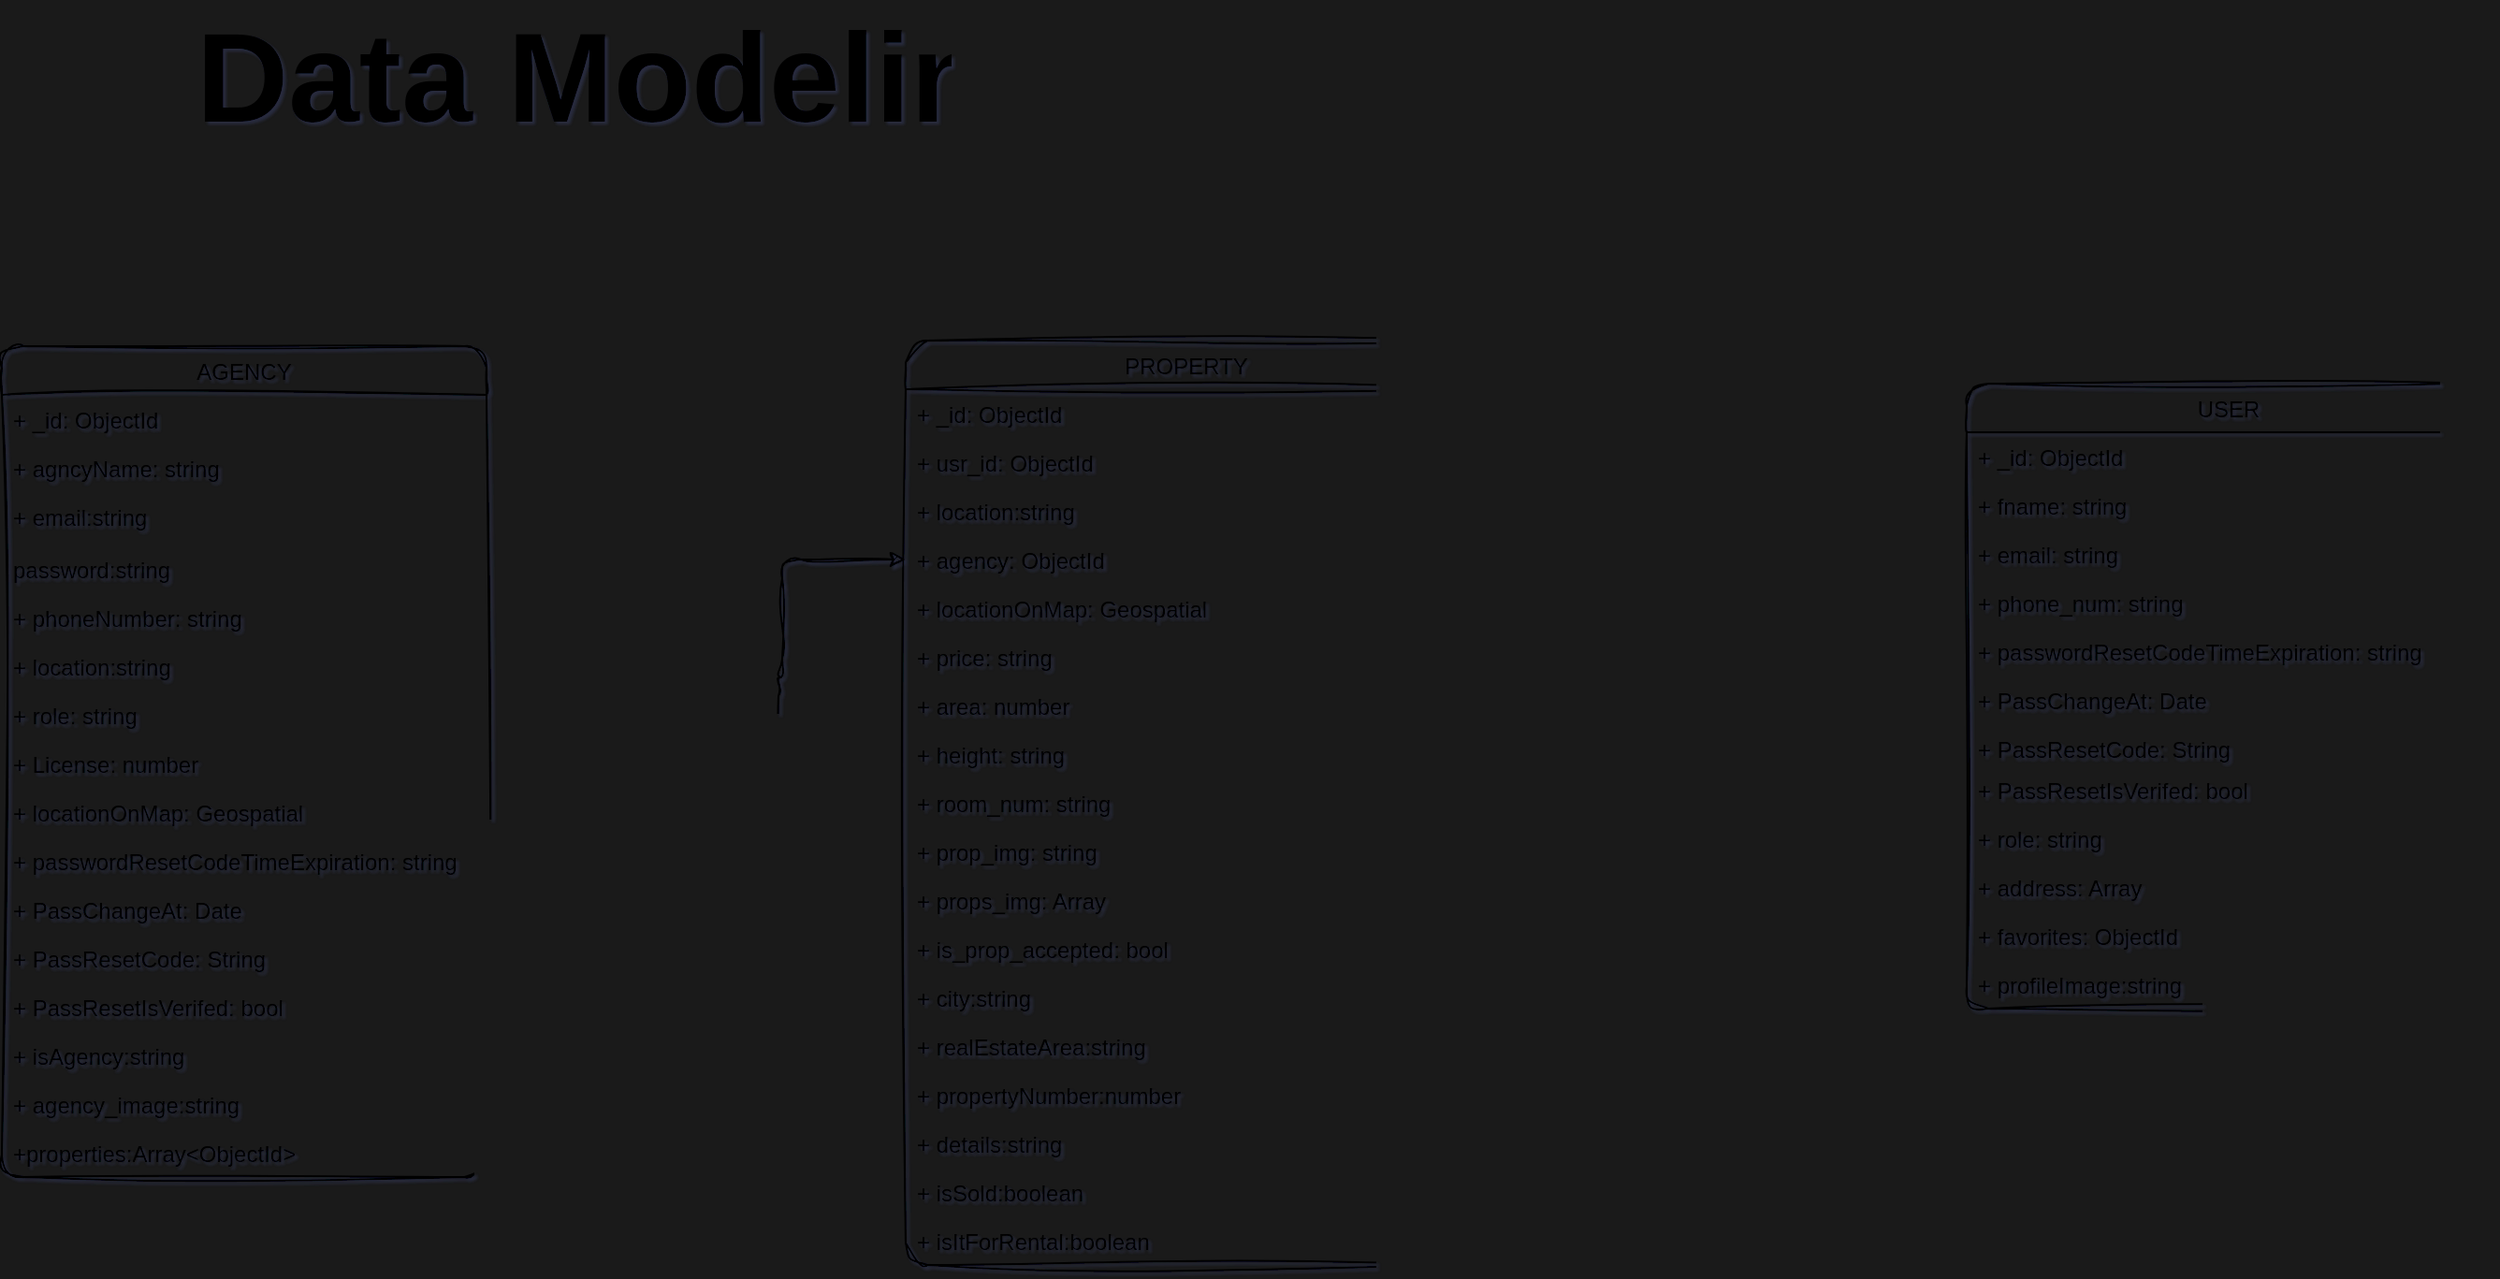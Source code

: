 <mxfile>
    <diagram id="vzXCRhNyl5j2p7qR3Trk" name="Page-1">
        <mxGraphModel dx="1575" dy="726" grid="0" gridSize="10" guides="1" tooltips="1" connect="1" arrows="1" fold="1" page="1" pageScale="1" pageWidth="1920" pageHeight="1200" background="#1A1A1A" math="0" shadow="1">
            <root>
                <mxCell id="0"/>
                <mxCell id="1" parent="0"/>
                <mxCell id="0DP9nleaZRQ_pvX_GCyk-1" value="USER" style="swimlane;fontStyle=0;childLayout=stackLayout;horizontal=1;startSize=26;fillColor=none;horizontalStack=0;resizeParent=1;resizeParentMax=0;resizeLast=0;collapsible=1;marginBottom=0;sketch=1;curveFitting=1;jiggle=2;rounded=1;" parent="1" vertex="1">
                    <mxGeometry x="1400" y="281" width="280" height="334" as="geometry"/>
                </mxCell>
                <mxCell id="0DP9nleaZRQ_pvX_GCyk-2" value="+ _id: ObjectId" style="text;strokeColor=none;fillColor=none;align=left;verticalAlign=top;spacingLeft=4;spacingRight=4;overflow=hidden;rotatable=0;points=[[0,0.5],[1,0.5]];portConstraint=eastwest;sketch=1;curveFitting=1;jiggle=2;rounded=1;" parent="0DP9nleaZRQ_pvX_GCyk-1" vertex="1">
                    <mxGeometry y="26" width="280" height="26" as="geometry"/>
                </mxCell>
                <mxCell id="0DP9nleaZRQ_pvX_GCyk-3" value="+ fname: string" style="text;strokeColor=none;fillColor=none;align=left;verticalAlign=top;spacingLeft=4;spacingRight=4;overflow=hidden;rotatable=0;points=[[0,0.5],[1,0.5]];portConstraint=eastwest;sketch=1;curveFitting=1;jiggle=2;rounded=1;" parent="0DP9nleaZRQ_pvX_GCyk-1" vertex="1">
                    <mxGeometry y="52" width="280" height="26" as="geometry"/>
                </mxCell>
                <mxCell id="0DP9nleaZRQ_pvX_GCyk-19" value="+ email: string" style="text;strokeColor=none;fillColor=none;align=left;verticalAlign=top;spacingLeft=4;spacingRight=4;overflow=hidden;rotatable=0;points=[[0,0.5],[1,0.5]];portConstraint=eastwest;sketch=1;curveFitting=1;jiggle=2;rounded=1;" parent="0DP9nleaZRQ_pvX_GCyk-1" vertex="1">
                    <mxGeometry y="78" width="280" height="26" as="geometry"/>
                </mxCell>
                <mxCell id="0DP9nleaZRQ_pvX_GCyk-20" value="+ phone_num: string" style="text;strokeColor=none;fillColor=none;align=left;verticalAlign=top;spacingLeft=4;spacingRight=4;overflow=hidden;rotatable=0;points=[[0,0.5],[1,0.5]];portConstraint=eastwest;sketch=1;curveFitting=1;jiggle=2;rounded=1;" parent="0DP9nleaZRQ_pvX_GCyk-1" vertex="1">
                    <mxGeometry y="104" width="280" height="26" as="geometry"/>
                </mxCell>
                <mxCell id="0DP9nleaZRQ_pvX_GCyk-4" value="+ passwordResetCodeTimeExpiration: string" style="text;strokeColor=none;fillColor=none;align=left;verticalAlign=top;spacingLeft=4;spacingRight=4;overflow=hidden;rotatable=0;points=[[0,0.5],[1,0.5]];portConstraint=eastwest;sketch=1;curveFitting=1;jiggle=2;rounded=1;" parent="0DP9nleaZRQ_pvX_GCyk-1" vertex="1">
                    <mxGeometry y="130" width="280" height="26" as="geometry"/>
                </mxCell>
                <mxCell id="0DP9nleaZRQ_pvX_GCyk-21" value="+ PassChangeAt: Date" style="text;strokeColor=none;fillColor=none;align=left;verticalAlign=top;spacingLeft=4;spacingRight=4;overflow=hidden;rotatable=0;points=[[0,0.5],[1,0.5]];portConstraint=eastwest;sketch=1;curveFitting=1;jiggle=2;rounded=1;" parent="0DP9nleaZRQ_pvX_GCyk-1" vertex="1">
                    <mxGeometry y="156" width="280" height="26" as="geometry"/>
                </mxCell>
                <mxCell id="0DP9nleaZRQ_pvX_GCyk-22" value="+ PassResetCode: String" style="text;strokeColor=none;fillColor=none;align=left;verticalAlign=top;spacingLeft=4;spacingRight=4;overflow=hidden;rotatable=0;points=[[0,0.5],[1,0.5]];portConstraint=eastwest;sketch=1;curveFitting=1;jiggle=2;rounded=1;" parent="0DP9nleaZRQ_pvX_GCyk-1" vertex="1">
                    <mxGeometry y="182" width="280" height="22" as="geometry"/>
                </mxCell>
                <mxCell id="0DP9nleaZRQ_pvX_GCyk-23" value="+ PassResetIsVerifed: bool" style="text;strokeColor=none;fillColor=none;align=left;verticalAlign=top;spacingLeft=4;spacingRight=4;overflow=hidden;rotatable=0;points=[[0,0.5],[1,0.5]];portConstraint=eastwest;sketch=1;curveFitting=1;jiggle=2;rounded=1;" parent="0DP9nleaZRQ_pvX_GCyk-1" vertex="1">
                    <mxGeometry y="204" width="280" height="26" as="geometry"/>
                </mxCell>
                <mxCell id="0DP9nleaZRQ_pvX_GCyk-24" value="+ role: string" style="text;strokeColor=none;fillColor=none;align=left;verticalAlign=top;spacingLeft=4;spacingRight=4;overflow=hidden;rotatable=0;points=[[0,0.5],[1,0.5]];portConstraint=eastwest;sketch=1;curveFitting=1;jiggle=2;rounded=1;" parent="0DP9nleaZRQ_pvX_GCyk-1" vertex="1">
                    <mxGeometry y="230" width="280" height="26" as="geometry"/>
                </mxCell>
                <mxCell id="0DP9nleaZRQ_pvX_GCyk-25" value="+ address: Array" style="text;strokeColor=none;fillColor=none;align=left;verticalAlign=top;spacingLeft=4;spacingRight=4;overflow=hidden;rotatable=0;points=[[0,0.5],[1,0.5]];portConstraint=eastwest;sketch=1;curveFitting=1;jiggle=2;rounded=1;" parent="0DP9nleaZRQ_pvX_GCyk-1" vertex="1">
                    <mxGeometry y="256" width="280" height="26" as="geometry"/>
                </mxCell>
                <mxCell id="0DP9nleaZRQ_pvX_GCyk-37" value="+ favorites: ObjectId" style="text;strokeColor=none;fillColor=none;align=left;verticalAlign=top;spacingLeft=4;spacingRight=4;overflow=hidden;rotatable=0;points=[[0,0.5],[1,0.5]];portConstraint=eastwest;sketch=1;curveFitting=1;jiggle=2;rounded=1;" parent="0DP9nleaZRQ_pvX_GCyk-1" vertex="1">
                    <mxGeometry y="282" width="280" height="26" as="geometry"/>
                </mxCell>
                <mxCell id="0DP9nleaZRQ_pvX_GCyk-42" value="+ profileImage:string" style="text;strokeColor=none;fillColor=none;align=left;verticalAlign=top;spacingLeft=4;spacingRight=4;overflow=hidden;rotatable=0;points=[[0,0.5],[1,0.5]];portConstraint=eastwest;sketch=1;curveFitting=1;jiggle=2;rounded=1;" parent="0DP9nleaZRQ_pvX_GCyk-1" vertex="1">
                    <mxGeometry y="308" width="280" height="26" as="geometry"/>
                </mxCell>
                <mxCell id="0DP9nleaZRQ_pvX_GCyk-5" value="AGENCY" style="swimlane;fontStyle=0;childLayout=stackLayout;horizontal=1;startSize=26;fillColor=none;horizontalStack=0;resizeParent=1;resizeParentMax=0;resizeLast=0;collapsible=1;marginBottom=0;sketch=1;curveFitting=1;jiggle=2;rounded=1;" parent="1" vertex="1">
                    <mxGeometry x="350" y="261" width="259" height="444" as="geometry"/>
                </mxCell>
                <mxCell id="0DP9nleaZRQ_pvX_GCyk-7" value="+ _id: ObjectId" style="text;strokeColor=none;fillColor=none;align=left;verticalAlign=top;spacingLeft=4;spacingRight=4;overflow=hidden;rotatable=0;points=[[0,0.5],[1,0.5]];portConstraint=eastwest;sketch=1;curveFitting=1;jiggle=2;rounded=1;" parent="0DP9nleaZRQ_pvX_GCyk-5" vertex="1">
                    <mxGeometry y="26" width="259" height="26" as="geometry"/>
                </mxCell>
                <mxCell id="0DP9nleaZRQ_pvX_GCyk-27" value="+ agncyName: string" style="text;strokeColor=none;fillColor=none;align=left;verticalAlign=top;spacingLeft=4;spacingRight=4;overflow=hidden;rotatable=0;points=[[0,0.5],[1,0.5]];portConstraint=eastwest;sketch=1;curveFitting=1;jiggle=2;rounded=1;" parent="0DP9nleaZRQ_pvX_GCyk-5" vertex="1">
                    <mxGeometry y="52" width="259" height="26" as="geometry"/>
                </mxCell>
                <mxCell id="13" value="+ email:string" style="text;strokeColor=none;fillColor=none;align=left;verticalAlign=top;spacingLeft=4;spacingRight=4;overflow=hidden;rotatable=0;points=[[0,0.5],[1,0.5]];portConstraint=eastwest;sketch=1;curveFitting=1;jiggle=2;rounded=1;" parent="0DP9nleaZRQ_pvX_GCyk-5" vertex="1">
                    <mxGeometry y="78" width="259" height="28" as="geometry"/>
                </mxCell>
                <mxCell id="14" value="password:string" style="text;strokeColor=none;fillColor=none;align=left;verticalAlign=top;spacingLeft=4;spacingRight=4;overflow=hidden;rotatable=0;points=[[0,0.5],[1,0.5]];portConstraint=eastwest;sketch=1;curveFitting=1;jiggle=2;rounded=1;" parent="0DP9nleaZRQ_pvX_GCyk-5" vertex="1">
                    <mxGeometry y="106" width="259" height="26" as="geometry"/>
                </mxCell>
                <mxCell id="0DP9nleaZRQ_pvX_GCyk-8" value="+ phoneNumber: string" style="text;strokeColor=none;fillColor=none;align=left;verticalAlign=top;spacingLeft=4;spacingRight=4;overflow=hidden;rotatable=0;points=[[0,0.5],[1,0.5]];portConstraint=eastwest;sketch=1;curveFitting=1;jiggle=2;rounded=1;" parent="0DP9nleaZRQ_pvX_GCyk-5" vertex="1">
                    <mxGeometry y="132" width="259" height="26" as="geometry"/>
                </mxCell>
                <mxCell id="12" value="+ location:string" style="text;strokeColor=none;fillColor=none;align=left;verticalAlign=top;spacingLeft=4;spacingRight=4;overflow=hidden;rotatable=0;points=[[0,0.5],[1,0.5]];portConstraint=eastwest;sketch=1;curveFitting=1;jiggle=2;rounded=1;" parent="0DP9nleaZRQ_pvX_GCyk-5" vertex="1">
                    <mxGeometry y="158" width="259" height="26" as="geometry"/>
                </mxCell>
                <mxCell id="30" value="+ role: string" style="text;strokeColor=none;fillColor=none;align=left;verticalAlign=top;spacingLeft=4;spacingRight=4;overflow=hidden;rotatable=0;points=[[0,0.5],[1,0.5]];portConstraint=eastwest;sketch=1;curveFitting=1;jiggle=2;rounded=1;" vertex="1" parent="0DP9nleaZRQ_pvX_GCyk-5">
                    <mxGeometry y="184" width="259" height="26" as="geometry"/>
                </mxCell>
                <mxCell id="0DP9nleaZRQ_pvX_GCyk-28" value="+ License: number" style="text;strokeColor=none;fillColor=none;align=left;verticalAlign=top;spacingLeft=4;spacingRight=4;overflow=hidden;rotatable=0;points=[[0,0.5],[1,0.5]];portConstraint=eastwest;sketch=1;curveFitting=1;jiggle=2;rounded=1;" parent="0DP9nleaZRQ_pvX_GCyk-5" vertex="1">
                    <mxGeometry y="210" width="259" height="26" as="geometry"/>
                </mxCell>
                <mxCell id="0DP9nleaZRQ_pvX_GCyk-26" value="+ locationOnMap: Geospatial" style="text;strokeColor=none;fillColor=none;align=left;verticalAlign=top;spacingLeft=4;spacingRight=4;overflow=hidden;rotatable=0;points=[[0,0.5],[1,0.5]];portConstraint=eastwest;sketch=1;curveFitting=1;jiggle=2;rounded=1;" parent="0DP9nleaZRQ_pvX_GCyk-5" vertex="1">
                    <mxGeometry y="236" width="259" height="26" as="geometry"/>
                </mxCell>
                <mxCell id="15" value="+ passwordResetCodeTimeExpiration: string" style="text;strokeColor=none;fillColor=none;align=left;verticalAlign=top;spacingLeft=4;spacingRight=4;overflow=hidden;rotatable=0;points=[[0,0.5],[1,0.5]];portConstraint=eastwest;sketch=1;curveFitting=1;jiggle=2;rounded=1;" parent="0DP9nleaZRQ_pvX_GCyk-5" vertex="1">
                    <mxGeometry y="262" width="259" height="26" as="geometry"/>
                </mxCell>
                <mxCell id="23" value="+ PassChangeAt: Date" style="text;strokeColor=none;fillColor=none;align=left;verticalAlign=top;spacingLeft=4;spacingRight=4;overflow=hidden;rotatable=0;points=[[0,0.5],[1,0.5]];portConstraint=eastwest;sketch=1;curveFitting=1;jiggle=2;rounded=1;" parent="0DP9nleaZRQ_pvX_GCyk-5" vertex="1">
                    <mxGeometry y="288" width="259" height="26" as="geometry"/>
                </mxCell>
                <mxCell id="22" value="+ PassResetCode: String&#10;" style="text;strokeColor=none;fillColor=none;align=left;verticalAlign=top;spacingLeft=4;spacingRight=4;overflow=hidden;rotatable=0;points=[[0,0.5],[1,0.5]];portConstraint=eastwest;sketch=1;curveFitting=1;jiggle=2;rounded=1;" parent="0DP9nleaZRQ_pvX_GCyk-5" vertex="1">
                    <mxGeometry y="314" width="259" height="26" as="geometry"/>
                </mxCell>
                <mxCell id="21" value="+ PassResetIsVerifed: bool" style="text;strokeColor=none;fillColor=none;align=left;verticalAlign=top;spacingLeft=4;spacingRight=4;overflow=hidden;rotatable=0;points=[[0,0.5],[1,0.5]];portConstraint=eastwest;sketch=1;curveFitting=1;jiggle=2;rounded=1;" parent="0DP9nleaZRQ_pvX_GCyk-5" vertex="1">
                    <mxGeometry y="340" width="259" height="26" as="geometry"/>
                </mxCell>
                <mxCell id="20" value="+ isAgency:string" style="text;strokeColor=none;fillColor=none;align=left;verticalAlign=top;spacingLeft=4;spacingRight=4;overflow=hidden;rotatable=0;points=[[0,0.5],[1,0.5]];portConstraint=eastwest;sketch=1;curveFitting=1;jiggle=2;rounded=1;" parent="0DP9nleaZRQ_pvX_GCyk-5" vertex="1">
                    <mxGeometry y="366" width="259" height="26" as="geometry"/>
                </mxCell>
                <mxCell id="26" value="+ agency_image:string" style="text;strokeColor=none;fillColor=none;align=left;verticalAlign=top;spacingLeft=4;spacingRight=4;overflow=hidden;rotatable=0;points=[[0,0.5],[1,0.5]];portConstraint=eastwest;sketch=1;curveFitting=1;jiggle=2;rounded=1;" parent="0DP9nleaZRQ_pvX_GCyk-5" vertex="1">
                    <mxGeometry y="392" width="259" height="26" as="geometry"/>
                </mxCell>
                <mxCell id="25" value="+properties:Array&lt;ObjectId&gt;" style="text;strokeColor=none;fillColor=none;align=left;verticalAlign=top;spacingLeft=4;spacingRight=4;overflow=hidden;rotatable=0;points=[[0,0.5],[1,0.5]];portConstraint=eastwest;sketch=1;curveFitting=1;jiggle=2;rounded=1;" parent="0DP9nleaZRQ_pvX_GCyk-5" vertex="1">
                    <mxGeometry y="418" width="259" height="26" as="geometry"/>
                </mxCell>
                <mxCell id="0DP9nleaZRQ_pvX_GCyk-9" value="PROPERTY" style="swimlane;fontStyle=0;childLayout=stackLayout;horizontal=1;startSize=26;fillColor=none;horizontalStack=0;resizeParent=1;resizeParentMax=0;resizeLast=0;collapsible=1;marginBottom=0;sketch=1;curveFitting=1;jiggle=2;rounded=1;" parent="1" vertex="1">
                    <mxGeometry x="833" y="258" width="300" height="494" as="geometry"/>
                </mxCell>
                <mxCell id="0DP9nleaZRQ_pvX_GCyk-12" value="+ _id: ObjectId" style="text;strokeColor=none;fillColor=none;align=left;verticalAlign=top;spacingLeft=4;spacingRight=4;overflow=hidden;rotatable=0;points=[[0,0.5],[1,0.5]];portConstraint=eastwest;sketch=1;curveFitting=1;jiggle=2;rounded=1;" parent="0DP9nleaZRQ_pvX_GCyk-9" vertex="1">
                    <mxGeometry y="26" width="300" height="26" as="geometry"/>
                </mxCell>
                <mxCell id="0DP9nleaZRQ_pvX_GCyk-10" value="+ usr_id: ObjectId" style="text;strokeColor=none;fillColor=none;align=left;verticalAlign=top;spacingLeft=4;spacingRight=4;overflow=hidden;rotatable=0;points=[[0,0.5],[1,0.5]];portConstraint=eastwest;sketch=1;curveFitting=1;jiggle=2;rounded=1;" parent="0DP9nleaZRQ_pvX_GCyk-9" vertex="1">
                    <mxGeometry y="52" width="300" height="26" as="geometry"/>
                </mxCell>
                <mxCell id="4" value="+ location:string" style="text;strokeColor=none;fillColor=none;align=left;verticalAlign=top;spacingLeft=4;spacingRight=4;overflow=hidden;rotatable=0;points=[[0,0.5],[1,0.5]];portConstraint=eastwest;sketch=1;curveFitting=1;jiggle=2;rounded=1;" parent="0DP9nleaZRQ_pvX_GCyk-9" vertex="1">
                    <mxGeometry y="78" width="300" height="26" as="geometry"/>
                </mxCell>
                <mxCell id="0DP9nleaZRQ_pvX_GCyk-11" value="+ agency: ObjectId" style="text;strokeColor=none;fillColor=none;align=left;verticalAlign=top;spacingLeft=4;spacingRight=4;overflow=hidden;rotatable=0;points=[[0,0.5],[1,0.5]];portConstraint=eastwest;sketch=1;curveFitting=1;jiggle=2;rounded=1;" parent="0DP9nleaZRQ_pvX_GCyk-9" vertex="1">
                    <mxGeometry y="104" width="300" height="26" as="geometry"/>
                </mxCell>
                <mxCell id="0DP9nleaZRQ_pvX_GCyk-29" value="+ locationOnMap: Geospatial" style="text;strokeColor=none;fillColor=none;align=left;verticalAlign=top;spacingLeft=4;spacingRight=4;overflow=hidden;rotatable=0;points=[[0,0.5],[1,0.5]];portConstraint=eastwest;sketch=1;curveFitting=1;jiggle=2;rounded=1;" parent="0DP9nleaZRQ_pvX_GCyk-9" vertex="1">
                    <mxGeometry y="130" width="300" height="26" as="geometry"/>
                </mxCell>
                <mxCell id="0DP9nleaZRQ_pvX_GCyk-30" value="+ price: string" style="text;strokeColor=none;fillColor=none;align=left;verticalAlign=top;spacingLeft=4;spacingRight=4;overflow=hidden;rotatable=0;points=[[0,0.5],[1,0.5]];portConstraint=eastwest;sketch=1;curveFitting=1;jiggle=2;rounded=1;" parent="0DP9nleaZRQ_pvX_GCyk-9" vertex="1">
                    <mxGeometry y="156" width="300" height="26" as="geometry"/>
                </mxCell>
                <mxCell id="0DP9nleaZRQ_pvX_GCyk-45" value="+ area: number" style="text;strokeColor=none;fillColor=none;align=left;verticalAlign=top;spacingLeft=4;spacingRight=4;overflow=hidden;rotatable=0;points=[[0,0.5],[1,0.5]];portConstraint=eastwest;sketch=1;curveFitting=1;jiggle=2;rounded=1;" parent="0DP9nleaZRQ_pvX_GCyk-9" vertex="1">
                    <mxGeometry y="182" width="300" height="26" as="geometry"/>
                </mxCell>
                <mxCell id="0DP9nleaZRQ_pvX_GCyk-31" value="+ height: string" style="text;strokeColor=none;fillColor=none;align=left;verticalAlign=top;spacingLeft=4;spacingRight=4;overflow=hidden;rotatable=0;points=[[0,0.5],[1,0.5]];portConstraint=eastwest;sketch=1;curveFitting=1;jiggle=2;rounded=1;" parent="0DP9nleaZRQ_pvX_GCyk-9" vertex="1">
                    <mxGeometry y="208" width="300" height="26" as="geometry"/>
                </mxCell>
                <mxCell id="0DP9nleaZRQ_pvX_GCyk-32" value="+ room_num: string" style="text;strokeColor=none;fillColor=none;align=left;verticalAlign=top;spacingLeft=4;spacingRight=4;overflow=hidden;rotatable=0;points=[[0,0.5],[1,0.5]];portConstraint=eastwest;sketch=1;curveFitting=1;jiggle=2;rounded=1;" parent="0DP9nleaZRQ_pvX_GCyk-9" vertex="1">
                    <mxGeometry y="234" width="300" height="26" as="geometry"/>
                </mxCell>
                <mxCell id="0DP9nleaZRQ_pvX_GCyk-33" value="+ prop_img: string" style="text;strokeColor=none;fillColor=none;align=left;verticalAlign=top;spacingLeft=4;spacingRight=4;overflow=hidden;rotatable=0;points=[[0,0.5],[1,0.5]];portConstraint=eastwest;sketch=1;curveFitting=1;jiggle=2;rounded=1;" parent="0DP9nleaZRQ_pvX_GCyk-9" vertex="1">
                    <mxGeometry y="260" width="300" height="26" as="geometry"/>
                </mxCell>
                <mxCell id="0DP9nleaZRQ_pvX_GCyk-35" value="+ props_img: Array" style="text;strokeColor=none;fillColor=none;align=left;verticalAlign=top;spacingLeft=4;spacingRight=4;overflow=hidden;rotatable=0;points=[[0,0.5],[1,0.5]];portConstraint=eastwest;sketch=1;curveFitting=1;jiggle=2;rounded=1;" parent="0DP9nleaZRQ_pvX_GCyk-9" vertex="1">
                    <mxGeometry y="286" width="300" height="26" as="geometry"/>
                </mxCell>
                <mxCell id="0DP9nleaZRQ_pvX_GCyk-43" value="+ is_prop_accepted: bool" style="text;strokeColor=none;fillColor=none;align=left;verticalAlign=top;spacingLeft=4;spacingRight=4;overflow=hidden;rotatable=0;points=[[0,0.5],[1,0.5]];portConstraint=eastwest;shadow=0;sketch=1;curveFitting=1;jiggle=2;rounded=1;" parent="0DP9nleaZRQ_pvX_GCyk-9" vertex="1">
                    <mxGeometry y="312" width="300" height="26" as="geometry"/>
                </mxCell>
                <mxCell id="5" value="+ city:string" style="text;strokeColor=none;fillColor=none;align=left;verticalAlign=top;spacingLeft=4;spacingRight=4;overflow=hidden;rotatable=0;points=[[0,0.5],[1,0.5]];portConstraint=eastwest;shadow=0;sketch=1;curveFitting=1;jiggle=2;rounded=1;" parent="0DP9nleaZRQ_pvX_GCyk-9" vertex="1">
                    <mxGeometry y="338" width="300" height="26" as="geometry"/>
                </mxCell>
                <mxCell id="6" value="+ realEstateArea:string" style="text;strokeColor=none;fillColor=none;align=left;verticalAlign=top;spacingLeft=4;spacingRight=4;overflow=hidden;rotatable=0;points=[[0,0.5],[1,0.5]];portConstraint=eastwest;shadow=0;sketch=1;curveFitting=1;jiggle=2;rounded=1;" parent="0DP9nleaZRQ_pvX_GCyk-9" vertex="1">
                    <mxGeometry y="364" width="300" height="26" as="geometry"/>
                </mxCell>
                <mxCell id="8" value="+ propertyNumber:number" style="text;strokeColor=none;fillColor=none;align=left;verticalAlign=top;spacingLeft=4;spacingRight=4;overflow=hidden;rotatable=0;points=[[0,0.5],[1,0.5]];portConstraint=eastwest;shadow=0;sketch=1;curveFitting=1;jiggle=2;rounded=1;" parent="0DP9nleaZRQ_pvX_GCyk-9" vertex="1">
                    <mxGeometry y="390" width="300" height="26" as="geometry"/>
                </mxCell>
                <mxCell id="7" value="+ details:string" style="text;strokeColor=none;fillColor=none;align=left;verticalAlign=top;spacingLeft=4;spacingRight=4;overflow=hidden;rotatable=0;points=[[0,0.5],[1,0.5]];portConstraint=eastwest;shadow=0;sketch=1;curveFitting=1;jiggle=2;rounded=1;" parent="0DP9nleaZRQ_pvX_GCyk-9" vertex="1">
                    <mxGeometry y="416" width="300" height="26" as="geometry"/>
                </mxCell>
                <mxCell id="9" value="+ isSold:boolean" style="text;strokeColor=none;fillColor=none;align=left;verticalAlign=top;spacingLeft=4;spacingRight=4;overflow=hidden;rotatable=0;points=[[0,0.5],[1,0.5]];portConstraint=eastwest;shadow=0;sketch=1;curveFitting=1;jiggle=2;rounded=1;" parent="0DP9nleaZRQ_pvX_GCyk-9" vertex="1">
                    <mxGeometry y="442" width="300" height="26" as="geometry"/>
                </mxCell>
                <mxCell id="10" value="+ isItForRental:boolean" style="text;strokeColor=none;fillColor=none;align=left;verticalAlign=top;spacingLeft=4;spacingRight=4;overflow=hidden;rotatable=0;points=[[0,0.5],[1,0.5]];portConstraint=eastwest;shadow=0;sketch=1;curveFitting=1;jiggle=2;rounded=1;" parent="0DP9nleaZRQ_pvX_GCyk-9" vertex="1">
                    <mxGeometry y="468" width="300" height="26" as="geometry"/>
                </mxCell>
                <mxCell id="0DP9nleaZRQ_pvX_GCyk-16" style="edgeStyle=orthogonalEdgeStyle;rounded=1;orthogonalLoop=1;jettySize=auto;html=1;exitX=1.017;exitY=0.792;exitDx=0;exitDy=0;exitPerimeter=0;sketch=1;curveFitting=1;jiggle=2;" parent="1" edge="1" target="0DP9nleaZRQ_pvX_GCyk-11" source="15">
                    <mxGeometry relative="1" as="geometry">
                        <mxPoint x="578" y="938" as="sourcePoint"/>
                        <mxPoint x="690" y="713" as="targetPoint"/>
                        <Array as="points">
                            <mxPoint x="629" y="544"/>
                            <mxPoint x="629" y="550"/>
                            <mxPoint x="765" y="550"/>
                            <mxPoint x="765" y="438"/>
                            <mxPoint x="767" y="438"/>
                            <mxPoint x="767" y="375"/>
                        </Array>
                    </mxGeometry>
                </mxCell>
                <mxCell id="0DP9nleaZRQ_pvX_GCyk-18" style="edgeStyle=orthogonalEdgeStyle;rounded=1;orthogonalLoop=1;jettySize=auto;html=1;exitX=0.001;exitY=0.04;exitDx=0;exitDy=0;exitPerimeter=0;sketch=1;curveFitting=1;jiggle=2;" parent="1" source="0DP9nleaZRQ_pvX_GCyk-22" edge="1" target="0DP9nleaZRQ_pvX_GCyk-10">
                    <mxGeometry relative="1" as="geometry">
                        <mxPoint x="1201" y="610" as="targetPoint"/>
                        <Array as="points">
                            <mxPoint x="1400" y="524"/>
                            <mxPoint x="1350" y="524"/>
                            <mxPoint x="1350" y="522"/>
                            <mxPoint x="1235" y="522"/>
                            <mxPoint x="1235" y="520"/>
                            <mxPoint x="1198" y="520"/>
                            <mxPoint x="1198" y="518"/>
                            <mxPoint x="1201" y="518"/>
                            <mxPoint x="1201" y="323"/>
                        </Array>
                        <mxPoint x="1111" y="955" as="sourcePoint"/>
                    </mxGeometry>
                </mxCell>
                <mxCell id="0DP9nleaZRQ_pvX_GCyk-46" value="&lt;font size=&quot;1&quot;&gt;&lt;b style=&quot;font-size: 68px&quot;&gt;Data Modeling - 5th Year Project&lt;/b&gt;&lt;/font&gt;" style="text;html=1;strokeColor=none;fillColor=none;align=left;verticalAlign=middle;whiteSpace=wrap;rounded=1;sketch=1;curveFitting=1;jiggle=2;" parent="1" vertex="1">
                    <mxGeometry x="452" y="107" width="1220" height="20" as="geometry"/>
                </mxCell>
            </root>
        </mxGraphModel>
    </diagram>
</mxfile>